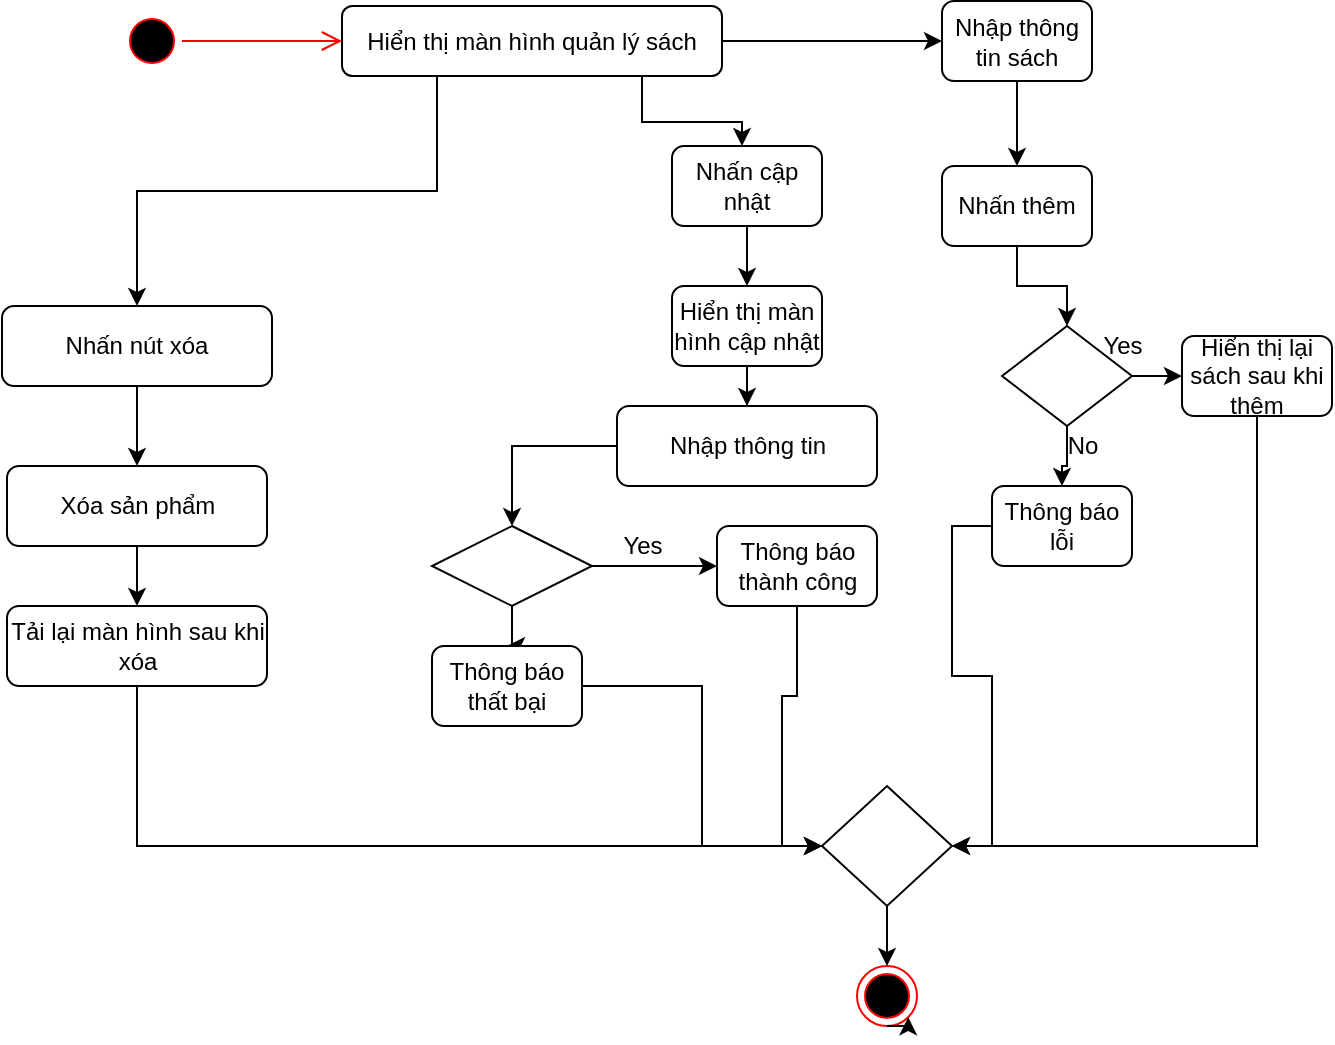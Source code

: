 <mxfile version="19.0.3" type="device"><diagram id="O_9TczJS7VJzvBuLLvGh" name="Page-1"><mxGraphModel dx="731" dy="512" grid="1" gridSize="10" guides="1" tooltips="1" connect="1" arrows="1" fold="1" page="1" pageScale="1" pageWidth="850" pageHeight="1100" math="0" shadow="0"><root><mxCell id="0"/><mxCell id="1" parent="0"/><mxCell id="vqDcBZcXCpRXI8YY-_iD-1" value="" style="ellipse;html=1;shape=startState;fillColor=#000000;strokeColor=#ff0000;" vertex="1" parent="1"><mxGeometry x="270" y="262.5" width="30" height="30" as="geometry"/></mxCell><mxCell id="vqDcBZcXCpRXI8YY-_iD-2" value="" style="edgeStyle=orthogonalEdgeStyle;html=1;verticalAlign=bottom;endArrow=open;endSize=8;strokeColor=#ff0000;rounded=0;entryX=0;entryY=0.5;entryDx=0;entryDy=0;" edge="1" parent="1" source="vqDcBZcXCpRXI8YY-_iD-1" target="vqDcBZcXCpRXI8YY-_iD-7"><mxGeometry relative="1" as="geometry"><mxPoint x="240" y="345" as="targetPoint"/></mxGeometry></mxCell><mxCell id="vqDcBZcXCpRXI8YY-_iD-3" style="edgeStyle=orthogonalEdgeStyle;rounded=0;orthogonalLoop=1;jettySize=auto;html=1;entryX=0.5;entryY=0;entryDx=0;entryDy=0;exitX=0.25;exitY=1;exitDx=0;exitDy=0;" edge="1" parent="1" source="vqDcBZcXCpRXI8YY-_iD-7" target="vqDcBZcXCpRXI8YY-_iD-9"><mxGeometry relative="1" as="geometry"><mxPoint x="245" y="430" as="targetPoint"/></mxGeometry></mxCell><mxCell id="vqDcBZcXCpRXI8YY-_iD-4" value="" style="edgeStyle=orthogonalEdgeStyle;rounded=0;orthogonalLoop=1;jettySize=auto;html=1;" edge="1" parent="1" source="vqDcBZcXCpRXI8YY-_iD-7" target="vqDcBZcXCpRXI8YY-_iD-23"><mxGeometry relative="1" as="geometry"><Array as="points"><mxPoint x="530" y="318"/><mxPoint x="580" y="318"/></Array></mxGeometry></mxCell><mxCell id="vqDcBZcXCpRXI8YY-_iD-6" value="" style="edgeStyle=orthogonalEdgeStyle;rounded=0;orthogonalLoop=1;jettySize=auto;html=1;" edge="1" parent="1" source="vqDcBZcXCpRXI8YY-_iD-7" target="vqDcBZcXCpRXI8YY-_iD-25"><mxGeometry relative="1" as="geometry"/></mxCell><mxCell id="vqDcBZcXCpRXI8YY-_iD-7" value="Hiển thị màn hình quản lý sách" style="rounded=1;whiteSpace=wrap;html=1;" vertex="1" parent="1"><mxGeometry x="380" y="260" width="190" height="35" as="geometry"/></mxCell><mxCell id="vqDcBZcXCpRXI8YY-_iD-8" style="edgeStyle=orthogonalEdgeStyle;rounded=0;orthogonalLoop=1;jettySize=auto;html=1;entryX=0.5;entryY=0;entryDx=0;entryDy=0;" edge="1" parent="1" source="vqDcBZcXCpRXI8YY-_iD-9" target="vqDcBZcXCpRXI8YY-_iD-11"><mxGeometry relative="1" as="geometry"/></mxCell><mxCell id="vqDcBZcXCpRXI8YY-_iD-9" value="Nhấn nút xóa" style="rounded=1;whiteSpace=wrap;html=1;" vertex="1" parent="1"><mxGeometry x="210" y="410" width="135" height="40" as="geometry"/></mxCell><mxCell id="vqDcBZcXCpRXI8YY-_iD-10" style="edgeStyle=orthogonalEdgeStyle;rounded=0;orthogonalLoop=1;jettySize=auto;html=1;entryX=0;entryY=0.5;entryDx=0;entryDy=0;exitX=0.5;exitY=1;exitDx=0;exitDy=0;" edge="1" parent="1" source="vqDcBZcXCpRXI8YY-_iD-50" target="vqDcBZcXCpRXI8YY-_iD-35"><mxGeometry relative="1" as="geometry"><mxPoint x="510.625" y="595" as="targetPoint"/></mxGeometry></mxCell><mxCell id="vqDcBZcXCpRXI8YY-_iD-51" value="" style="edgeStyle=orthogonalEdgeStyle;rounded=0;orthogonalLoop=1;jettySize=auto;html=1;" edge="1" parent="1" source="vqDcBZcXCpRXI8YY-_iD-11" target="vqDcBZcXCpRXI8YY-_iD-50"><mxGeometry relative="1" as="geometry"/></mxCell><mxCell id="vqDcBZcXCpRXI8YY-_iD-11" value="Xóa sản phẩm" style="rounded=1;whiteSpace=wrap;html=1;" vertex="1" parent="1"><mxGeometry x="212.5" y="490" width="130" height="40" as="geometry"/></mxCell><mxCell id="vqDcBZcXCpRXI8YY-_iD-12" value="" style="ellipse;html=1;shape=endState;fillColor=#000000;strokeColor=#ff0000;" vertex="1" parent="1"><mxGeometry x="637.5" y="740" width="30" height="30" as="geometry"/></mxCell><mxCell id="vqDcBZcXCpRXI8YY-_iD-13" style="edgeStyle=orthogonalEdgeStyle;rounded=0;orthogonalLoop=1;jettySize=auto;html=1;exitX=0.5;exitY=1;exitDx=0;exitDy=0;entryX=1;entryY=1;entryDx=0;entryDy=0;" edge="1" parent="1" source="vqDcBZcXCpRXI8YY-_iD-12" target="vqDcBZcXCpRXI8YY-_iD-12"><mxGeometry relative="1" as="geometry"/></mxCell><mxCell id="vqDcBZcXCpRXI8YY-_iD-18" value="" style="edgeStyle=orthogonalEdgeStyle;rounded=0;orthogonalLoop=1;jettySize=auto;html=1;" edge="1" parent="1" source="vqDcBZcXCpRXI8YY-_iD-19" target="vqDcBZcXCpRXI8YY-_iD-21"><mxGeometry relative="1" as="geometry"/></mxCell><mxCell id="vqDcBZcXCpRXI8YY-_iD-19" value="Hiển thị màn hình cập nhật" style="rounded=1;whiteSpace=wrap;html=1;" vertex="1" parent="1"><mxGeometry x="545" y="400" width="75" height="40" as="geometry"/></mxCell><mxCell id="vqDcBZcXCpRXI8YY-_iD-41" value="" style="edgeStyle=orthogonalEdgeStyle;rounded=0;orthogonalLoop=1;jettySize=auto;html=1;" edge="1" parent="1" source="vqDcBZcXCpRXI8YY-_iD-21" target="vqDcBZcXCpRXI8YY-_iD-39"><mxGeometry relative="1" as="geometry"/></mxCell><mxCell id="vqDcBZcXCpRXI8YY-_iD-21" value="Nhập thông tin" style="rounded=1;whiteSpace=wrap;html=1;" vertex="1" parent="1"><mxGeometry x="517.5" y="460" width="130" height="40" as="geometry"/></mxCell><mxCell id="vqDcBZcXCpRXI8YY-_iD-22" style="edgeStyle=orthogonalEdgeStyle;rounded=0;orthogonalLoop=1;jettySize=auto;html=1;entryX=0.5;entryY=0;entryDx=0;entryDy=0;" edge="1" parent="1" source="vqDcBZcXCpRXI8YY-_iD-23" target="vqDcBZcXCpRXI8YY-_iD-19"><mxGeometry relative="1" as="geometry"/></mxCell><mxCell id="vqDcBZcXCpRXI8YY-_iD-23" value="Nhấn cập nhật" style="rounded=1;whiteSpace=wrap;html=1;" vertex="1" parent="1"><mxGeometry x="545" y="330" width="75" height="40" as="geometry"/></mxCell><mxCell id="vqDcBZcXCpRXI8YY-_iD-24" value="" style="edgeStyle=orthogonalEdgeStyle;rounded=0;orthogonalLoop=1;jettySize=auto;html=1;" edge="1" parent="1" source="vqDcBZcXCpRXI8YY-_iD-25" target="vqDcBZcXCpRXI8YY-_iD-27"><mxGeometry relative="1" as="geometry"/></mxCell><mxCell id="vqDcBZcXCpRXI8YY-_iD-25" value="Nhập thông tin sách" style="rounded=1;whiteSpace=wrap;html=1;" vertex="1" parent="1"><mxGeometry x="680" y="257.5" width="75" height="40" as="geometry"/></mxCell><mxCell id="vqDcBZcXCpRXI8YY-_iD-26" value="" style="edgeStyle=orthogonalEdgeStyle;rounded=0;orthogonalLoop=1;jettySize=auto;html=1;" edge="1" parent="1" source="vqDcBZcXCpRXI8YY-_iD-27" target="vqDcBZcXCpRXI8YY-_iD-30"><mxGeometry relative="1" as="geometry"/></mxCell><mxCell id="vqDcBZcXCpRXI8YY-_iD-27" value="Nhấn thêm" style="rounded=1;whiteSpace=wrap;html=1;" vertex="1" parent="1"><mxGeometry x="680" y="340" width="75" height="40" as="geometry"/></mxCell><mxCell id="vqDcBZcXCpRXI8YY-_iD-28" value="" style="edgeStyle=orthogonalEdgeStyle;rounded=0;orthogonalLoop=1;jettySize=auto;html=1;" edge="1" parent="1" source="vqDcBZcXCpRXI8YY-_iD-30" target="vqDcBZcXCpRXI8YY-_iD-32"><mxGeometry relative="1" as="geometry"/></mxCell><mxCell id="vqDcBZcXCpRXI8YY-_iD-29" value="" style="edgeStyle=orthogonalEdgeStyle;rounded=0;orthogonalLoop=1;jettySize=auto;html=1;" edge="1" parent="1" source="vqDcBZcXCpRXI8YY-_iD-30" target="vqDcBZcXCpRXI8YY-_iD-37"><mxGeometry relative="1" as="geometry"/></mxCell><mxCell id="vqDcBZcXCpRXI8YY-_iD-30" value="" style="rhombus;whiteSpace=wrap;html=1;" vertex="1" parent="1"><mxGeometry x="710" y="420" width="65" height="50" as="geometry"/></mxCell><mxCell id="vqDcBZcXCpRXI8YY-_iD-31" style="edgeStyle=orthogonalEdgeStyle;rounded=0;orthogonalLoop=1;jettySize=auto;html=1;entryX=1;entryY=0.5;entryDx=0;entryDy=0;exitX=0.5;exitY=1;exitDx=0;exitDy=0;" edge="1" parent="1" source="vqDcBZcXCpRXI8YY-_iD-32" target="vqDcBZcXCpRXI8YY-_iD-35"><mxGeometry relative="1" as="geometry"/></mxCell><mxCell id="vqDcBZcXCpRXI8YY-_iD-32" value="Hiển thị lại sách sau khi thêm" style="rounded=1;whiteSpace=wrap;html=1;" vertex="1" parent="1"><mxGeometry x="800" y="425" width="75" height="40" as="geometry"/></mxCell><mxCell id="vqDcBZcXCpRXI8YY-_iD-33" value="Yes" style="text;html=1;align=center;verticalAlign=middle;resizable=0;points=[];autosize=1;strokeColor=none;fillColor=none;" vertex="1" parent="1"><mxGeometry x="750" y="420" width="40" height="20" as="geometry"/></mxCell><mxCell id="vqDcBZcXCpRXI8YY-_iD-34" value="" style="edgeStyle=orthogonalEdgeStyle;rounded=0;orthogonalLoop=1;jettySize=auto;html=1;" edge="1" parent="1" source="vqDcBZcXCpRXI8YY-_iD-35" target="vqDcBZcXCpRXI8YY-_iD-12"><mxGeometry relative="1" as="geometry"/></mxCell><mxCell id="vqDcBZcXCpRXI8YY-_iD-35" value="" style="rhombus;whiteSpace=wrap;html=1;" vertex="1" parent="1"><mxGeometry x="620" y="650" width="65" height="60" as="geometry"/></mxCell><mxCell id="vqDcBZcXCpRXI8YY-_iD-36" style="edgeStyle=orthogonalEdgeStyle;rounded=0;orthogonalLoop=1;jettySize=auto;html=1;entryX=1;entryY=0.5;entryDx=0;entryDy=0;" edge="1" parent="1" source="vqDcBZcXCpRXI8YY-_iD-37" target="vqDcBZcXCpRXI8YY-_iD-35"><mxGeometry relative="1" as="geometry"/></mxCell><mxCell id="vqDcBZcXCpRXI8YY-_iD-37" value="Thông báo lỗi" style="rounded=1;whiteSpace=wrap;html=1;" vertex="1" parent="1"><mxGeometry x="705" y="500" width="70" height="40" as="geometry"/></mxCell><mxCell id="vqDcBZcXCpRXI8YY-_iD-38" value="No" style="text;html=1;align=center;verticalAlign=middle;resizable=0;points=[];autosize=1;strokeColor=none;fillColor=none;" vertex="1" parent="1"><mxGeometry x="735" y="470" width="30" height="20" as="geometry"/></mxCell><mxCell id="vqDcBZcXCpRXI8YY-_iD-43" value="" style="edgeStyle=orthogonalEdgeStyle;rounded=0;orthogonalLoop=1;jettySize=auto;html=1;" edge="1" parent="1" source="vqDcBZcXCpRXI8YY-_iD-39" target="vqDcBZcXCpRXI8YY-_iD-42"><mxGeometry relative="1" as="geometry"/></mxCell><mxCell id="vqDcBZcXCpRXI8YY-_iD-48" value="" style="edgeStyle=orthogonalEdgeStyle;rounded=0;orthogonalLoop=1;jettySize=auto;html=1;" edge="1" parent="1" source="vqDcBZcXCpRXI8YY-_iD-39" target="vqDcBZcXCpRXI8YY-_iD-47"><mxGeometry relative="1" as="geometry"/></mxCell><mxCell id="vqDcBZcXCpRXI8YY-_iD-39" value="" style="rhombus;whiteSpace=wrap;html=1;" vertex="1" parent="1"><mxGeometry x="425" y="520" width="80" height="40" as="geometry"/></mxCell><mxCell id="vqDcBZcXCpRXI8YY-_iD-45" value="" style="edgeStyle=orthogonalEdgeStyle;rounded=0;orthogonalLoop=1;jettySize=auto;html=1;entryX=0;entryY=0.5;entryDx=0;entryDy=0;" edge="1" parent="1" source="vqDcBZcXCpRXI8YY-_iD-42" target="vqDcBZcXCpRXI8YY-_iD-35"><mxGeometry relative="1" as="geometry"><mxPoint x="610" y="590" as="targetPoint"/></mxGeometry></mxCell><mxCell id="vqDcBZcXCpRXI8YY-_iD-42" value="Thông báo thành công" style="rounded=1;whiteSpace=wrap;html=1;" vertex="1" parent="1"><mxGeometry x="567.5" y="520" width="80" height="40" as="geometry"/></mxCell><mxCell id="vqDcBZcXCpRXI8YY-_iD-46" value="Yes" style="text;html=1;align=center;verticalAlign=middle;resizable=0;points=[];autosize=1;strokeColor=none;fillColor=none;" vertex="1" parent="1"><mxGeometry x="510" y="520" width="40" height="20" as="geometry"/></mxCell><mxCell id="vqDcBZcXCpRXI8YY-_iD-49" style="edgeStyle=orthogonalEdgeStyle;rounded=0;orthogonalLoop=1;jettySize=auto;html=1;entryX=0;entryY=0.5;entryDx=0;entryDy=0;" edge="1" parent="1" source="vqDcBZcXCpRXI8YY-_iD-47" target="vqDcBZcXCpRXI8YY-_iD-35"><mxGeometry relative="1" as="geometry"/></mxCell><mxCell id="vqDcBZcXCpRXI8YY-_iD-47" value="Thông báo thất bại" style="rounded=1;whiteSpace=wrap;html=1;" vertex="1" parent="1"><mxGeometry x="425" y="580" width="75" height="40" as="geometry"/></mxCell><mxCell id="vqDcBZcXCpRXI8YY-_iD-50" value="Tải lại màn hình sau khi xóa" style="rounded=1;whiteSpace=wrap;html=1;" vertex="1" parent="1"><mxGeometry x="212.5" y="560" width="130" height="40" as="geometry"/></mxCell></root></mxGraphModel></diagram></mxfile>